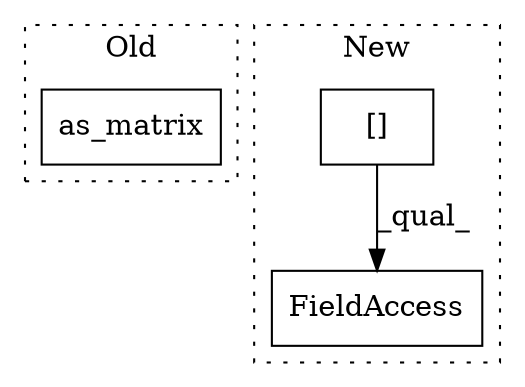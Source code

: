 digraph G {
subgraph cluster0 {
1 [label="as_matrix" a="32" s="1620,1654" l="10,1" shape="box"];
label = "Old";
style="dotted";
}
subgraph cluster1 {
2 [label="[]" a="2" s="1617,1644" l="3,1" shape="box"];
3 [label="FieldAccess" a="22" s="1617" l="35" shape="box"];
label = "New";
style="dotted";
}
2 -> 3 [label="_qual_"];
}